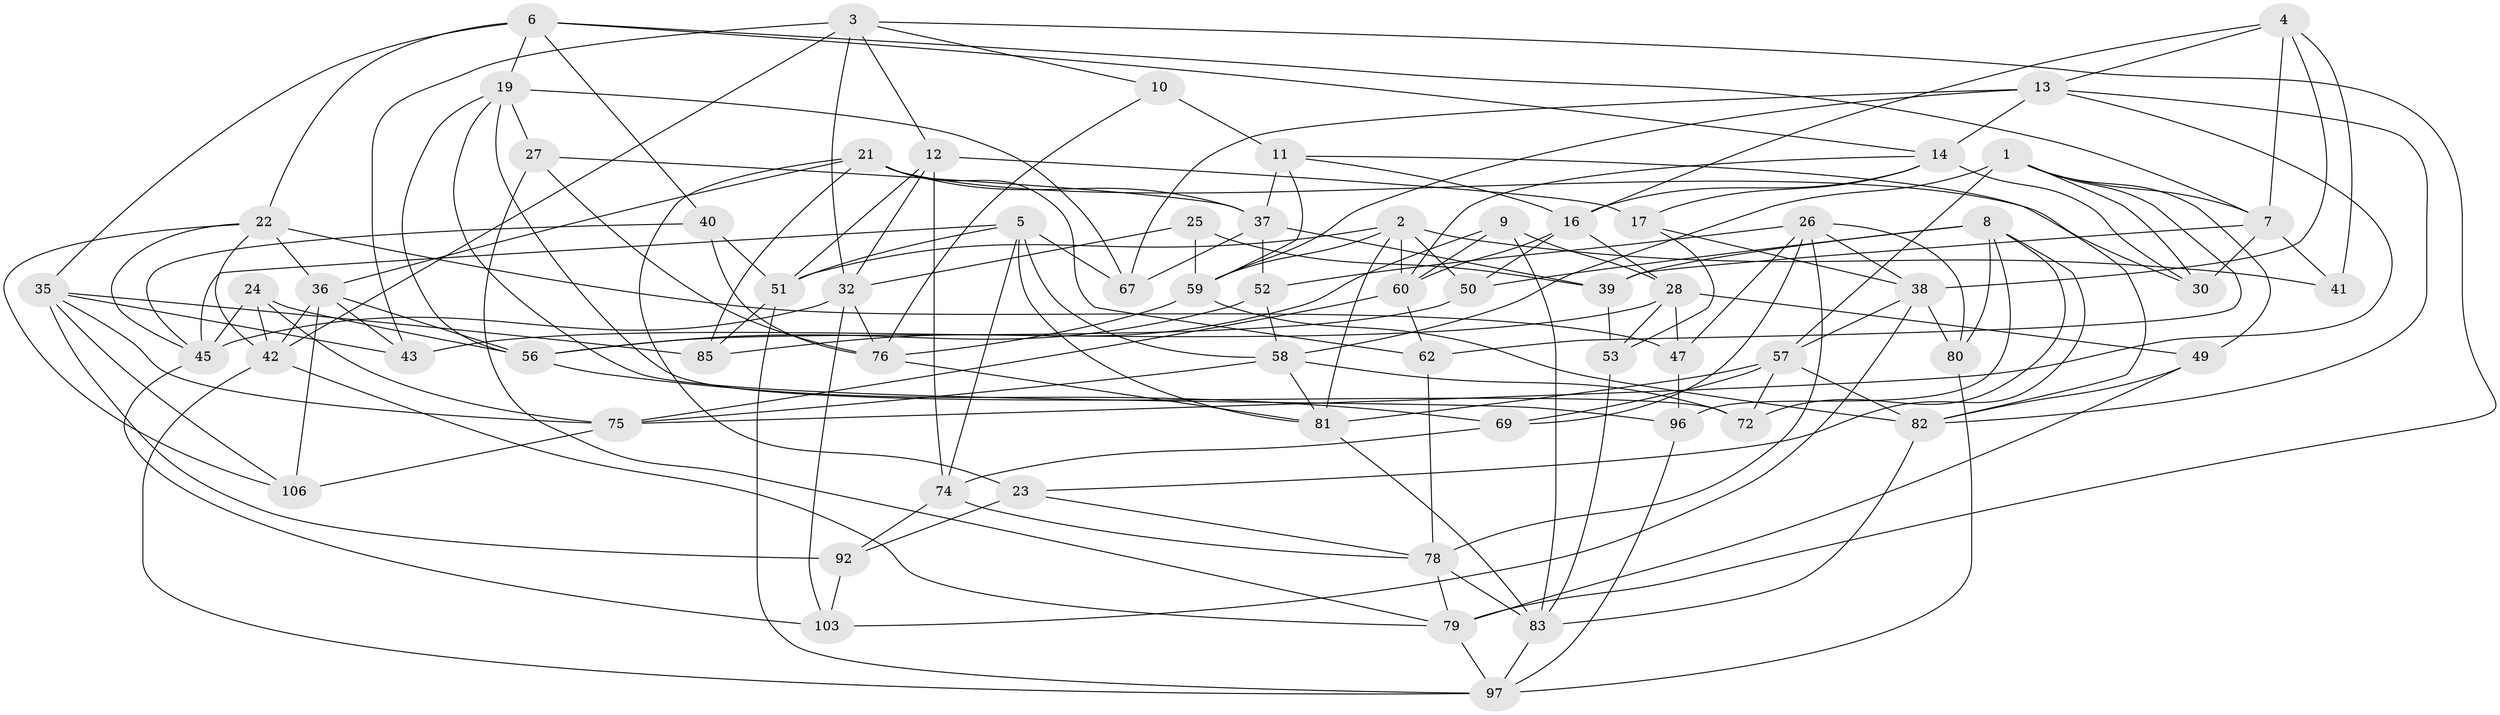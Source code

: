 // original degree distribution, {4: 1.0}
// Generated by graph-tools (version 1.1) at 2025/42/03/06/25 10:42:19]
// undirected, 67 vertices, 171 edges
graph export_dot {
graph [start="1"]
  node [color=gray90,style=filled];
  1 [super="+77"];
  2 [super="+70"];
  3 [super="+65"];
  4 [super="+88"];
  5 [super="+15"];
  6 [super="+34"];
  7 [super="+107"];
  8 [super="+63"];
  9;
  10;
  11 [super="+71"];
  12 [super="+33"];
  13 [super="+20"];
  14 [super="+99"];
  16 [super="+18"];
  17;
  19 [super="+66"];
  21 [super="+31"];
  22 [super="+54"];
  23;
  24;
  25;
  26 [super="+44"];
  27;
  28 [super="+29"];
  30;
  32 [super="+55"];
  35 [super="+73"];
  36 [super="+105"];
  37 [super="+84"];
  38 [super="+95"];
  39 [super="+48"];
  40;
  41;
  42 [super="+91"];
  43;
  45 [super="+46"];
  47;
  49;
  50;
  51 [super="+61"];
  52;
  53;
  56 [super="+68"];
  57 [super="+64"];
  58 [super="+104"];
  59 [super="+90"];
  60 [super="+93"];
  62;
  67;
  69;
  72;
  74 [super="+102"];
  75 [super="+101"];
  76 [super="+89"];
  78 [super="+86"];
  79 [super="+100"];
  80;
  81 [super="+108"];
  82 [super="+94"];
  83 [super="+87"];
  85;
  92;
  96;
  97 [super="+98"];
  103;
  106;
  1 -- 49;
  1 -- 30;
  1 -- 62;
  1 -- 57;
  1 -- 58;
  1 -- 7;
  2 -- 59;
  2 -- 51;
  2 -- 41;
  2 -- 50;
  2 -- 60;
  2 -- 81;
  3 -- 32;
  3 -- 10;
  3 -- 42;
  3 -- 43;
  3 -- 12;
  3 -- 79;
  4 -- 41 [weight=2];
  4 -- 16;
  4 -- 13;
  4 -- 38;
  4 -- 7;
  5 -- 51;
  5 -- 74;
  5 -- 58;
  5 -- 67;
  5 -- 45;
  5 -- 81;
  6 -- 7;
  6 -- 22;
  6 -- 14;
  6 -- 40;
  6 -- 35;
  6 -- 19;
  7 -- 39;
  7 -- 41;
  7 -- 30;
  8 -- 72;
  8 -- 50;
  8 -- 23;
  8 -- 80;
  8 -- 96;
  8 -- 39;
  9 -- 83;
  9 -- 28;
  9 -- 85;
  9 -- 60;
  10 -- 76;
  10 -- 11 [weight=2];
  11 -- 37;
  11 -- 82;
  11 -- 16;
  11 -- 59;
  12 -- 74 [weight=2];
  12 -- 51;
  12 -- 17;
  12 -- 32;
  13 -- 67;
  13 -- 59;
  13 -- 82;
  13 -- 14;
  13 -- 75;
  14 -- 60;
  14 -- 30;
  14 -- 16;
  14 -- 17;
  16 -- 60;
  16 -- 50;
  16 -- 28;
  17 -- 53;
  17 -- 38;
  19 -- 27;
  19 -- 96;
  19 -- 72;
  19 -- 67;
  19 -- 56;
  21 -- 30;
  21 -- 85;
  21 -- 62;
  21 -- 23;
  21 -- 37;
  21 -- 36;
  22 -- 106;
  22 -- 45;
  22 -- 36;
  22 -- 47;
  22 -- 42;
  23 -- 92;
  23 -- 78;
  24 -- 75;
  24 -- 45;
  24 -- 42;
  24 -- 56;
  25 -- 32;
  25 -- 39 [weight=2];
  25 -- 59;
  26 -- 47;
  26 -- 69;
  26 -- 52;
  26 -- 80;
  26 -- 78;
  26 -- 38;
  27 -- 79;
  27 -- 76;
  27 -- 37;
  28 -- 49;
  28 -- 43;
  28 -- 53;
  28 -- 47;
  32 -- 103;
  32 -- 45;
  32 -- 76;
  35 -- 92;
  35 -- 43;
  35 -- 106;
  35 -- 85;
  35 -- 75;
  36 -- 43;
  36 -- 106;
  36 -- 56;
  36 -- 42;
  37 -- 67;
  37 -- 52;
  37 -- 39;
  38 -- 103;
  38 -- 80;
  38 -- 57;
  39 -- 53;
  40 -- 51;
  40 -- 45;
  40 -- 76;
  42 -- 79;
  42 -- 97;
  45 -- 103;
  47 -- 96;
  49 -- 79;
  49 -- 82;
  50 -- 56;
  51 -- 97;
  51 -- 85;
  52 -- 58;
  52 -- 56;
  53 -- 83;
  56 -- 69;
  57 -- 69;
  57 -- 72;
  57 -- 81;
  57 -- 82;
  58 -- 81;
  58 -- 72;
  58 -- 75;
  59 -- 76;
  59 -- 82;
  60 -- 75;
  60 -- 62;
  62 -- 78;
  69 -- 74;
  74 -- 92;
  74 -- 78;
  75 -- 106;
  76 -- 81;
  78 -- 83;
  78 -- 79;
  79 -- 97;
  80 -- 97;
  81 -- 83;
  82 -- 83;
  83 -- 97;
  92 -- 103;
  96 -- 97;
}
